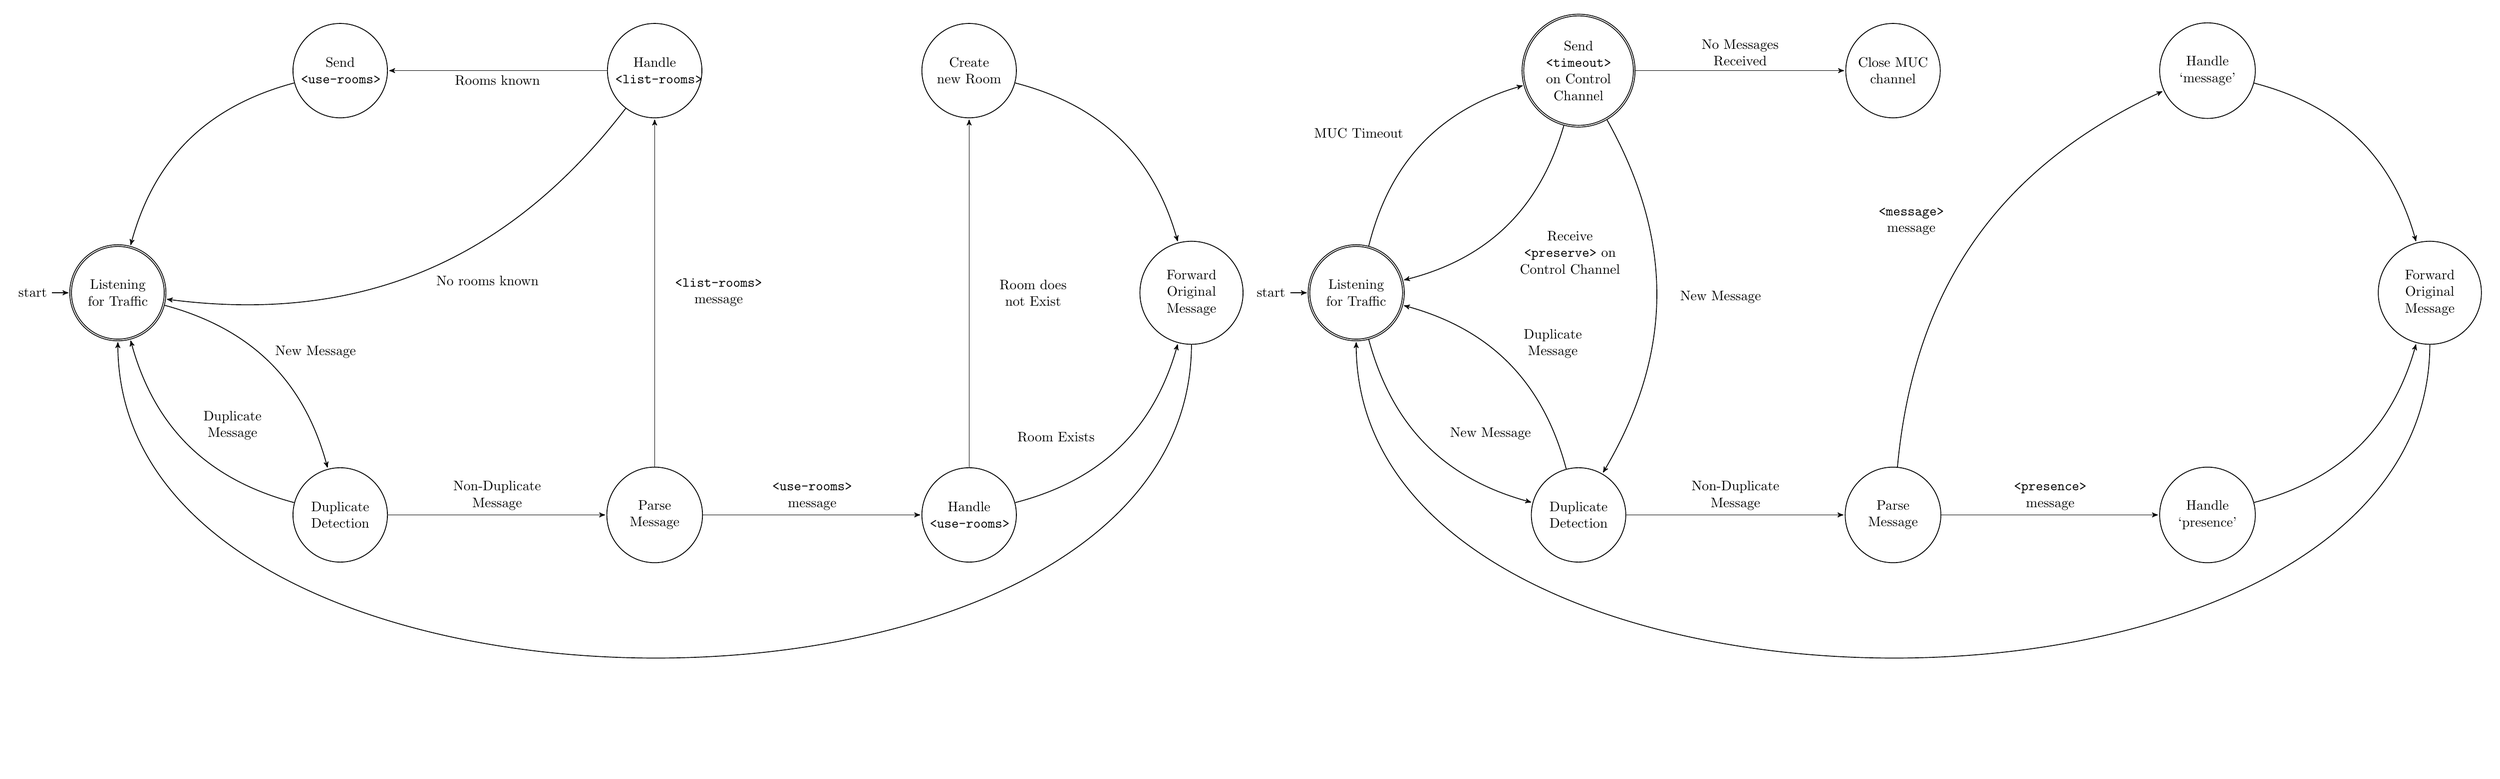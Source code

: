    \begin{tikzpicture}[->,>=stealth',shorten >=1pt,auto,semithick, node
    distance=8cm]
      \node[state, initial, text width=2cm, align=center, accepting] (q1) at (0,0)
        {Listening for Traffic};
      \node[state, text width=2cm, align=center, below right of=q1] (q2)
        {Duplicate Detection};
      \node[state, text width=2cm, align=center, right of=q2] (q8)
        {Parse Message};
      \node[state, text width=2cm, align=center, above right of=q1] (q14)
        {Send \texttt{<use-rooms>}};
      \node[state, text width=2cm, align=center, right of=q14] (q4)
        {Handle \texttt{<list-rooms>}};
      \node[state, text width=2cm, align=center, right of=q8] (q6)
        {Handle \texttt{<use-rooms>}};
      \node[state, text width=2cm, align=center, right of=q4] (q7)
        {Create new Room};
      \node[state, text width=2cm, align=center, above right of=q6] (q10)
        {Forward Original Message};

      \path
            (q1) edge[bend left] node {New Message} (q2)
            (q2) edge[text width=2cm, align=center, bend left] node[above right] {Duplicate Message} (q1)
            (q2) edge[text width=3cm, align=center] node {Non-Duplicate Message} (q8)
            (q8) edge[text width=3cm, align=center] node[right] {\texttt{<list-rooms>} message} (q4)
            (q8) edge[text width=3cm, align=center] node {\texttt{<use-rooms>} message} (q6)
            (q6) edge[bend right, text width=3cm, align=center] node {Room Exists} (q10)
            (q6) edge[text width=3cm, align=center] node[right] {Room does not Exist} (q7)
            (q4) edge[text width=3cm, align=center, bend left] node {No rooms known} (q1)
            (q4) edge[text width=3cm, align=center] node {Rooms known} (q14)
            (q7) edge[bend left, text width=3cm, align=center] node {} (q10)
            (q14) edge[bend right, text width=3cm, align=center] node {} (q1)
            (q10) edge[text width=3cm, align=center, bend left, in=90, out=90] node {} (q1)
            ;
    \end{tikzpicture}
\begin{tikzpicture}[->,>=stealth',shorten >=1pt,auto,semithick, node
    distance=8cm]
      \node[state, initial, text width=2cm, align=center, accepting] (q1) at (0,0)
        {Listening for Traffic};
      \node[state, text width=2cm, align=center, above right of=q1, accepting] (q8)
        {Send \texttt{<timeout>} on Control Channel};
      \node[state, text width=2cm, align=center, right of=q8] (q9)
        {Close MUC channel};
      \node[state, text width=2cm, align=center, below right of=q1] (q2)
        {Duplicate Detection};
      \node[state, text width=2cm, align=center, right of=q2] (q3)
        {Parse Message};
      \node[state, text width=2cm, align=center, right of=q3] (q6)
        {Handle `presence'};
      \node[state, text width=2cm, align=center, right of=q9] (q5)
        {Handle `message'};
      \node[state, text width=2cm, align=center, below right of=q5] (q10)
        {Forward Original Message};

      \path
            (q1) edge[text width=3cm, bend right, align=center] node {New Message} (q2)
            (q2) edge[text width=2cm, bend right, align=center] node[above right] {Duplicate Message} (q1)
            (q2) edge[text width=3cm, align=center] node {Non-Duplicate Message} (q3)
            (q3) edge[text width=3cm, align=center, bend left] node {\texttt{<message>} message} (q5)
            (q3) edge[text width=3cm, align=center] node {\texttt{<presence>} message} (q6)
            (q6) edge[text width=3cm, align=center, bend right] node {} (q10)
            (q1) edge[text width=3cm, align=center, bend left] node {MUC Timeout} (q8)
            (q8) edge[text width=3cm, align=center] node {No Messages Received} (q9)
            (q8) edge[text width=3cm, align=center, bend left] node {Receive
            \texttt{<preserve>} on Control Channel} (q1)
            (q8) edge[text width=3cm, align=center, bend left] node {New Message} (q2)
            (q5) edge[text width=3cm, align=center, bend left] node {} (q10)
            (q10) edge[text width=3cm, align=center, bend left, in=90, out=90] node {} (q1)
            ;
    \end{tikzpicture}
